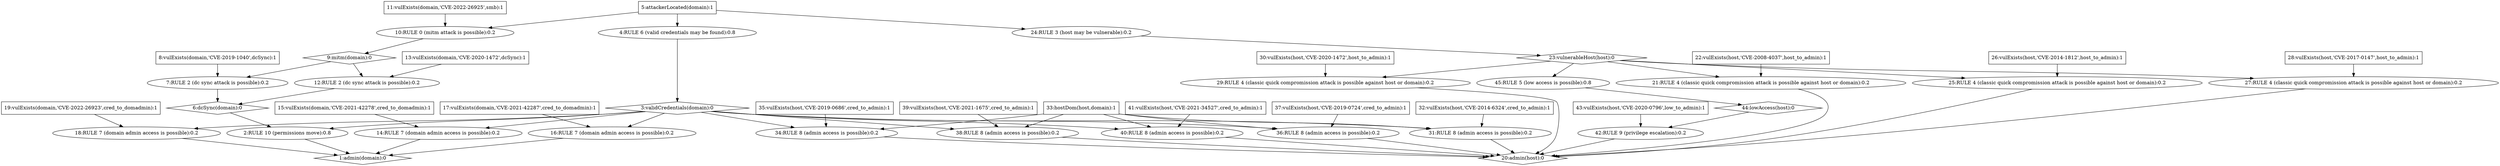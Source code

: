 digraph G {
	1 [label="1:admin(domain):0",shape=diamond];
	2 [label="2:RULE 10 (permissions move):0.8",shape=ellipse];
	3 [label="3:validCredentials(domain):0",shape=diamond];
	4 [label="4:RULE 6 (valid credentials may be found):0.8",shape=ellipse];
	5 [label="5:attackerLocated(domain):1",shape=box];
	6 [label="6:dcSync(domain):0",shape=diamond];
	7 [label="7:RULE 2 (dc sync attack is possible):0.2",shape=ellipse];
	8 [label="8:vulExists(domain,'CVE-2019-1040',dcSync):1",shape=box];
	9 [label="9:mitm(domain):0",shape=diamond];
	10 [label="10:RULE 0 (mitm attack is possible):0.2",shape=ellipse];
	11 [label="11:vulExists(domain,'CVE-2022-26925',smb):1",shape=box];
	12 [label="12:RULE 2 (dc sync attack is possible):0.2",shape=ellipse];
	13 [label="13:vulExists(domain,'CVE-2020-1472',dcSync):1",shape=box];
	14 [label="14:RULE 7 (domain admin access is possible):0.2",shape=ellipse];
	15 [label="15:vulExists(domain,'CVE-2021-42278',cred_to_domadmin):1",shape=box];
	16 [label="16:RULE 7 (domain admin access is possible):0.2",shape=ellipse];
	17 [label="17:vulExists(domain,'CVE-2021-42287',cred_to_domadmin):1",shape=box];
	18 [label="18:RULE 7 (domain admin access is possible):0.2",shape=ellipse];
	19 [label="19:vulExists(domain,'CVE-2022-26923',cred_to_domadmin):1",shape=box];
	20 [label="20:admin(host):0",shape=diamond];
	21 [label="21:RULE 4 (classic quick compromission attack is possible against host or domain):0.2",shape=ellipse];
	22 [label="22:vulExists(host,'CVE-2008-4037',host_to_admin):1",shape=box];
	23 [label="23:vulnerableHost(host):0",shape=diamond];
	24 [label="24:RULE 3 (host may be vulnerable):0.2",shape=ellipse];
	25 [label="25:RULE 4 (classic quick compromission attack is possible against host or domain):0.2",shape=ellipse];
	26 [label="26:vulExists(host,'CVE-2014-1812',host_to_admin):1",shape=box];
	27 [label="27:RULE 4 (classic quick compromission attack is possible against host or domain):0.2",shape=ellipse];
	28 [label="28:vulExists(host,'CVE-2017-0147',host_to_admin):1",shape=box];
	29 [label="29:RULE 4 (classic quick compromission attack is possible against host or domain):0.2",shape=ellipse];
	30 [label="30:vulExists(host,'CVE-2020-1472',host_to_admin):1",shape=box];
	31 [label="31:RULE 8 (admin access is possible):0.2",shape=ellipse];
	32 [label="32:vulExists(host,'CVE-2014-6324',cred_to_admin):1",shape=box];
	33 [label="33:hostDom(host,domain):1",shape=box];
	34 [label="34:RULE 8 (admin access is possible):0.2",shape=ellipse];
	35 [label="35:vulExists(host,'CVE-2019-0686',cred_to_admin):1",shape=box];
	36 [label="36:RULE 8 (admin access is possible):0.2",shape=ellipse];
	37 [label="37:vulExists(host,'CVE-2019-0724',cred_to_admin):1",shape=box];
	38 [label="38:RULE 8 (admin access is possible):0.2",shape=ellipse];
	39 [label="39:vulExists(host,'CVE-2021-1675',cred_to_admin):1",shape=box];
	40 [label="40:RULE 8 (admin access is possible):0.2",shape=ellipse];
	41 [label="41:vulExists(host,'CVE-2021-34527',cred_to_admin):1",shape=box];
	42 [label="42:RULE 9 (privilege escalation):0.2",shape=ellipse];
	43 [label="43:vulExists(host,'CVE-2020-0796',low_to_admin):1",shape=box];
	44 [label="44:lowAccess(host):0",shape=diamond];
	45 [label="45:RULE 5 (low access is possible):0.8",shape=ellipse];
	5 -> 	4;
	4 -> 	3;
	3 -> 	2;
	8 -> 	7;
	11 -> 	10;
	5 -> 	10;
	10 -> 	9;
	9 -> 	7;
	7 -> 	6;
	13 -> 	12;
	9 -> 	12;
	12 -> 	6;
	6 -> 	2;
	2 -> 	1;
	15 -> 	14;
	3 -> 	14;
	14 -> 	1;
	17 -> 	16;
	3 -> 	16;
	16 -> 	1;
	19 -> 	18;
	3 -> 	18;
	18 -> 	1;
	22 -> 	21;
	5 -> 	24;
	24 -> 	23;
	23 -> 	21;
	21 -> 	20;
	26 -> 	25;
	23 -> 	25;
	25 -> 	20;
	28 -> 	27;
	23 -> 	27;
	27 -> 	20;
	30 -> 	29;
	23 -> 	29;
	29 -> 	20;
	32 -> 	31;
	33 -> 	31;
	3 -> 	31;
	31 -> 	20;
	35 -> 	34;
	33 -> 	34;
	3 -> 	34;
	34 -> 	20;
	37 -> 	36;
	33 -> 	36;
	3 -> 	36;
	36 -> 	20;
	39 -> 	38;
	33 -> 	38;
	3 -> 	38;
	38 -> 	20;
	41 -> 	40;
	33 -> 	40;
	3 -> 	40;
	40 -> 	20;
	43 -> 	42;
	23 -> 	45;
	45 -> 	44;
	44 -> 	42;
	42 -> 	20;
}
